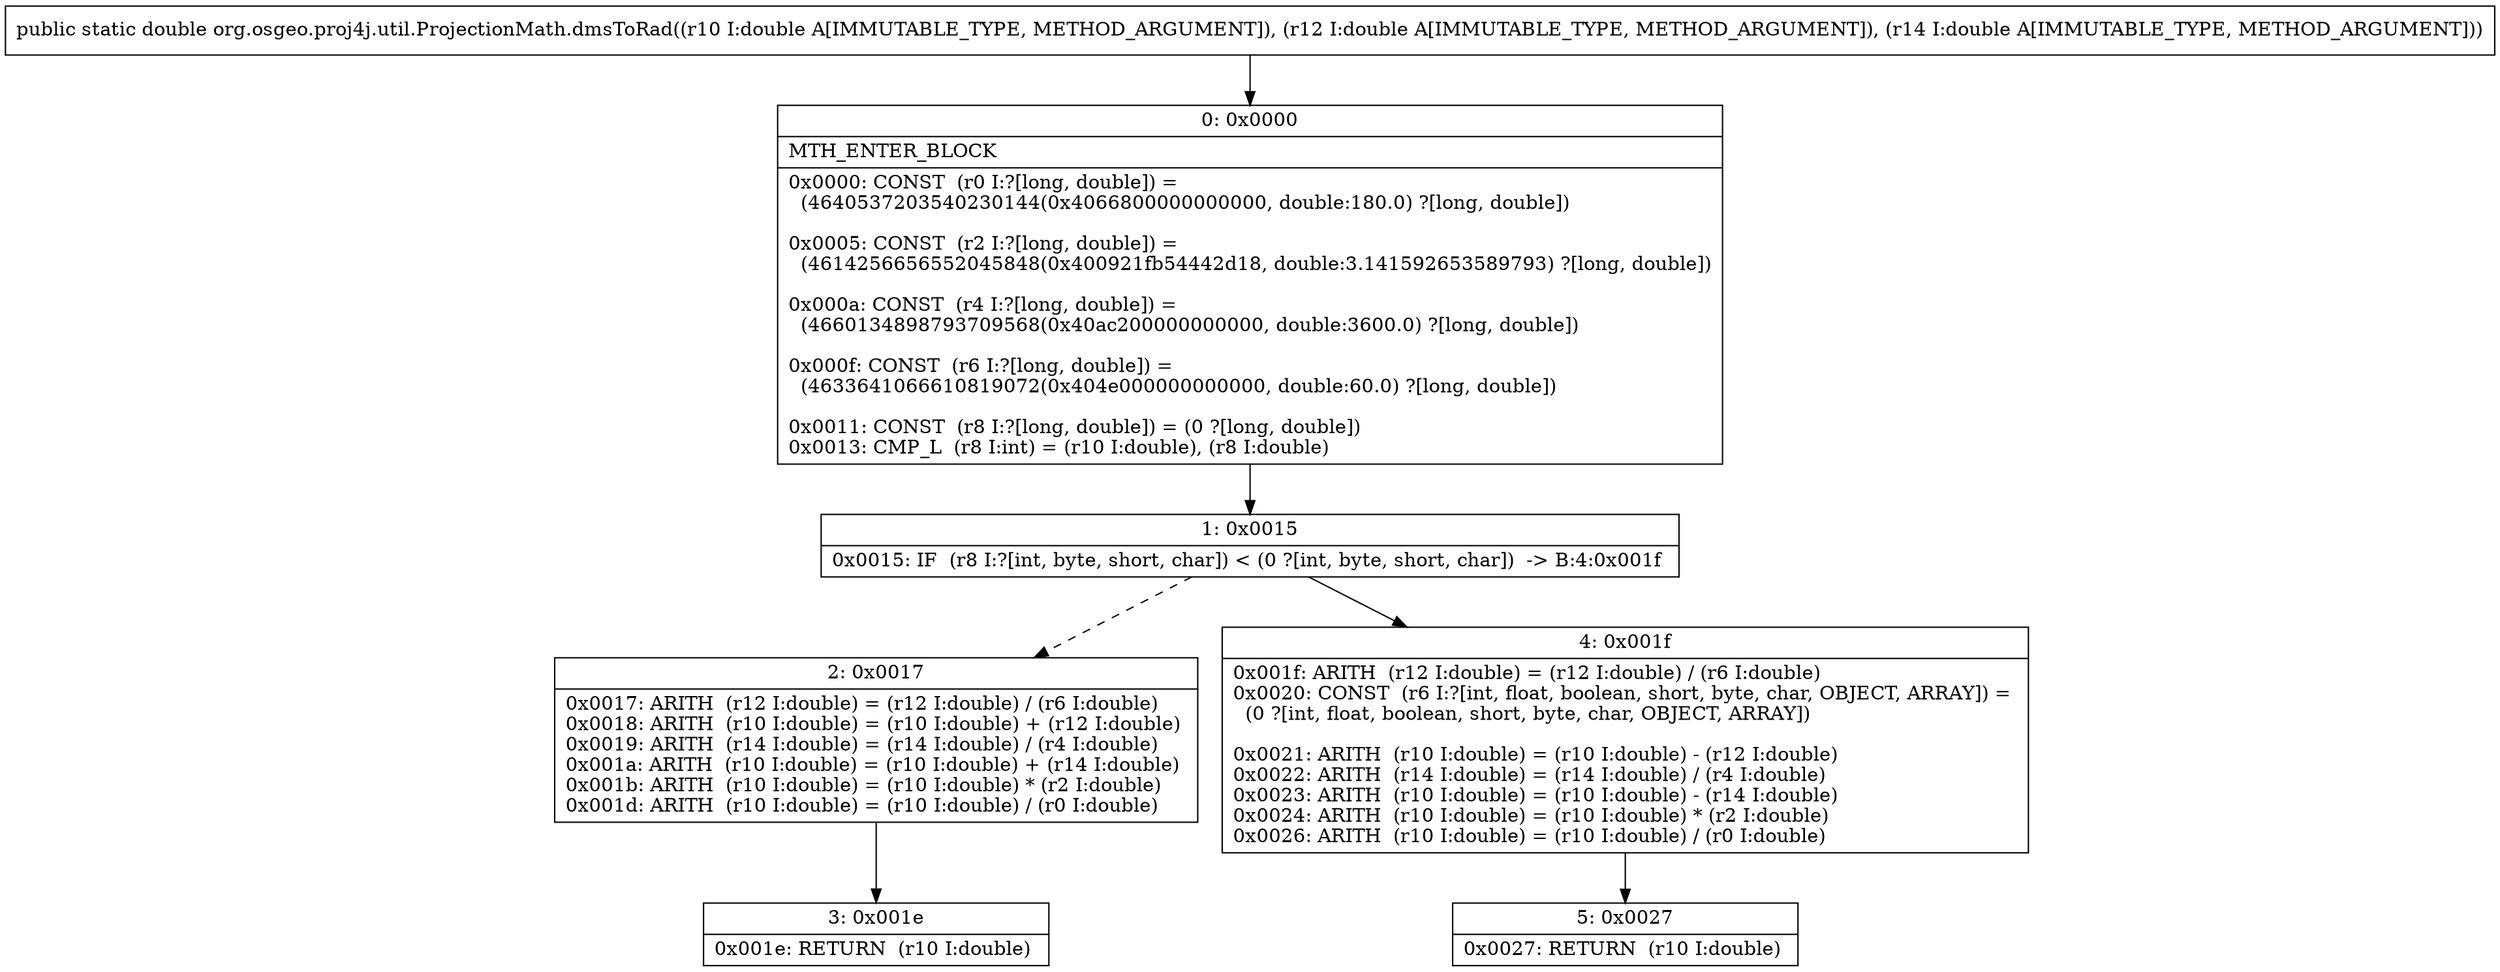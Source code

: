 digraph "CFG fororg.osgeo.proj4j.util.ProjectionMath.dmsToRad(DDD)D" {
Node_0 [shape=record,label="{0\:\ 0x0000|MTH_ENTER_BLOCK\l|0x0000: CONST  (r0 I:?[long, double]) = \l  (4640537203540230144(0x4066800000000000, double:180.0) ?[long, double])\l \l0x0005: CONST  (r2 I:?[long, double]) = \l  (4614256656552045848(0x400921fb54442d18, double:3.141592653589793) ?[long, double])\l \l0x000a: CONST  (r4 I:?[long, double]) = \l  (4660134898793709568(0x40ac200000000000, double:3600.0) ?[long, double])\l \l0x000f: CONST  (r6 I:?[long, double]) = \l  (4633641066610819072(0x404e000000000000, double:60.0) ?[long, double])\l \l0x0011: CONST  (r8 I:?[long, double]) = (0 ?[long, double]) \l0x0013: CMP_L  (r8 I:int) = (r10 I:double), (r8 I:double) \l}"];
Node_1 [shape=record,label="{1\:\ 0x0015|0x0015: IF  (r8 I:?[int, byte, short, char]) \< (0 ?[int, byte, short, char])  \-\> B:4:0x001f \l}"];
Node_2 [shape=record,label="{2\:\ 0x0017|0x0017: ARITH  (r12 I:double) = (r12 I:double) \/ (r6 I:double) \l0x0018: ARITH  (r10 I:double) = (r10 I:double) + (r12 I:double) \l0x0019: ARITH  (r14 I:double) = (r14 I:double) \/ (r4 I:double) \l0x001a: ARITH  (r10 I:double) = (r10 I:double) + (r14 I:double) \l0x001b: ARITH  (r10 I:double) = (r10 I:double) * (r2 I:double) \l0x001d: ARITH  (r10 I:double) = (r10 I:double) \/ (r0 I:double) \l}"];
Node_3 [shape=record,label="{3\:\ 0x001e|0x001e: RETURN  (r10 I:double) \l}"];
Node_4 [shape=record,label="{4\:\ 0x001f|0x001f: ARITH  (r12 I:double) = (r12 I:double) \/ (r6 I:double) \l0x0020: CONST  (r6 I:?[int, float, boolean, short, byte, char, OBJECT, ARRAY]) = \l  (0 ?[int, float, boolean, short, byte, char, OBJECT, ARRAY])\l \l0x0021: ARITH  (r10 I:double) = (r10 I:double) \- (r12 I:double) \l0x0022: ARITH  (r14 I:double) = (r14 I:double) \/ (r4 I:double) \l0x0023: ARITH  (r10 I:double) = (r10 I:double) \- (r14 I:double) \l0x0024: ARITH  (r10 I:double) = (r10 I:double) * (r2 I:double) \l0x0026: ARITH  (r10 I:double) = (r10 I:double) \/ (r0 I:double) \l}"];
Node_5 [shape=record,label="{5\:\ 0x0027|0x0027: RETURN  (r10 I:double) \l}"];
MethodNode[shape=record,label="{public static double org.osgeo.proj4j.util.ProjectionMath.dmsToRad((r10 I:double A[IMMUTABLE_TYPE, METHOD_ARGUMENT]), (r12 I:double A[IMMUTABLE_TYPE, METHOD_ARGUMENT]), (r14 I:double A[IMMUTABLE_TYPE, METHOD_ARGUMENT])) }"];
MethodNode -> Node_0;
Node_0 -> Node_1;
Node_1 -> Node_2[style=dashed];
Node_1 -> Node_4;
Node_2 -> Node_3;
Node_4 -> Node_5;
}

